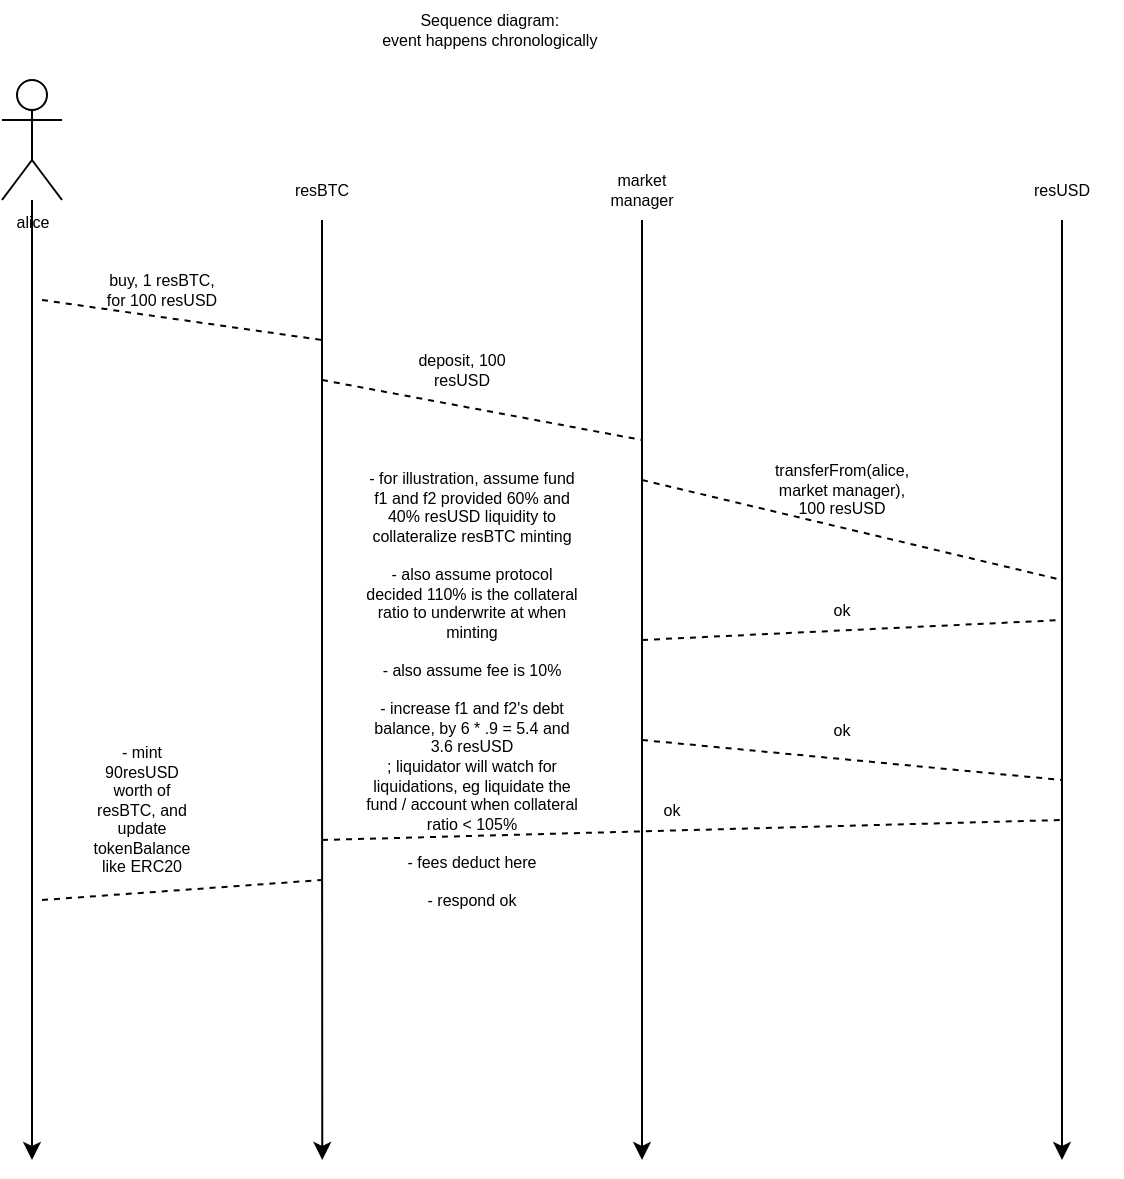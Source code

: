 <mxfile version="20.0.4" type="github">
  <diagram id="vMbXh6HkY-7oL8L6m1qp" name="Page-1">
    <mxGraphModel dx="1681" dy="661" grid="1" gridSize="10" guides="1" tooltips="1" connect="1" arrows="1" fold="1" page="1" pageScale="1" pageWidth="850" pageHeight="1100" math="0" shadow="0">
      <root>
        <mxCell id="0" />
        <mxCell id="1" parent="0" />
        <mxCell id="zR6KROI3PACEAHSPThze-28" style="edgeStyle=orthogonalEdgeStyle;rounded=0;orthogonalLoop=1;jettySize=auto;html=1;fontSize=8;fontColor=#000000;strokeColor=#000000;" parent="1" source="zR6KROI3PACEAHSPThze-18" edge="1">
          <mxGeometry relative="1" as="geometry">
            <mxPoint x="590" y="800" as="targetPoint" />
          </mxGeometry>
        </mxCell>
        <mxCell id="zR6KROI3PACEAHSPThze-18" value="resUSD" style="text;html=1;strokeColor=none;fillColor=none;align=center;verticalAlign=middle;whiteSpace=wrap;rounded=0;fontSize=8;fontColor=#000000;" parent="1" vertex="1">
          <mxGeometry x="560" y="300" width="60" height="30" as="geometry" />
        </mxCell>
        <mxCell id="zR6KROI3PACEAHSPThze-27" style="edgeStyle=orthogonalEdgeStyle;rounded=0;orthogonalLoop=1;jettySize=auto;html=1;fontSize=8;fontColor=#000000;strokeColor=#000000;" parent="1" source="zR6KROI3PACEAHSPThze-19" edge="1">
          <mxGeometry relative="1" as="geometry">
            <mxPoint x="380" y="800" as="targetPoint" />
          </mxGeometry>
        </mxCell>
        <mxCell id="zR6KROI3PACEAHSPThze-19" value="market manager" style="text;html=1;strokeColor=none;fillColor=none;align=center;verticalAlign=middle;whiteSpace=wrap;rounded=0;fontSize=8;fontColor=#000000;" parent="1" vertex="1">
          <mxGeometry x="350" y="300" width="60" height="30" as="geometry" />
        </mxCell>
        <mxCell id="zR6KROI3PACEAHSPThze-26" style="edgeStyle=orthogonalEdgeStyle;rounded=0;orthogonalLoop=1;jettySize=auto;html=1;exitX=0.5;exitY=1;exitDx=0;exitDy=0;fontSize=8;fontColor=#000000;strokeColor=#000000;" parent="1" source="zR6KROI3PACEAHSPThze-20" edge="1">
          <mxGeometry relative="1" as="geometry">
            <mxPoint x="220.143" y="800" as="targetPoint" />
          </mxGeometry>
        </mxCell>
        <mxCell id="zR6KROI3PACEAHSPThze-20" value="resBTC" style="text;html=1;strokeColor=none;fillColor=none;align=center;verticalAlign=middle;whiteSpace=wrap;rounded=0;fontSize=8;fontColor=#000000;" parent="1" vertex="1">
          <mxGeometry x="190" y="300" width="60" height="30" as="geometry" />
        </mxCell>
        <mxCell id="zR6KROI3PACEAHSPThze-25" style="edgeStyle=orthogonalEdgeStyle;rounded=0;orthogonalLoop=1;jettySize=auto;html=1;fontSize=8;fontColor=#000000;strokeColor=#000000;" parent="1" source="zR6KROI3PACEAHSPThze-21" edge="1">
          <mxGeometry relative="1" as="geometry">
            <mxPoint x="75" y="800" as="targetPoint" />
          </mxGeometry>
        </mxCell>
        <mxCell id="zR6KROI3PACEAHSPThze-21" value="alice" style="shape=umlActor;verticalLabelPosition=bottom;verticalAlign=top;html=1;outlineConnect=0;fontSize=8;fontColor=#000000;" parent="1" vertex="1">
          <mxGeometry x="60" y="260" width="30" height="60" as="geometry" />
        </mxCell>
        <mxCell id="zR6KROI3PACEAHSPThze-29" value="" style="endArrow=none;dashed=1;html=1;rounded=0;fontSize=8;fontColor=#000000;strokeColor=#000000;" parent="1" edge="1">
          <mxGeometry width="50" height="50" relative="1" as="geometry">
            <mxPoint x="80" y="370" as="sourcePoint" />
            <mxPoint x="220" y="390" as="targetPoint" />
          </mxGeometry>
        </mxCell>
        <mxCell id="zR6KROI3PACEAHSPThze-30" value="buy, 1 resBTC, for 100 resUSD" style="text;html=1;strokeColor=none;fillColor=none;align=center;verticalAlign=middle;whiteSpace=wrap;rounded=0;fontSize=8;fontColor=#000000;" parent="1" vertex="1">
          <mxGeometry x="110" y="350" width="60" height="30" as="geometry" />
        </mxCell>
        <mxCell id="zR6KROI3PACEAHSPThze-31" value="" style="endArrow=none;dashed=1;html=1;rounded=0;fontSize=8;fontColor=#000000;strokeColor=#000000;" parent="1" edge="1">
          <mxGeometry width="50" height="50" relative="1" as="geometry">
            <mxPoint x="220" y="410" as="sourcePoint" />
            <mxPoint x="380" y="440" as="targetPoint" />
          </mxGeometry>
        </mxCell>
        <mxCell id="zR6KROI3PACEAHSPThze-32" value="deposit, 100 resUSD" style="text;html=1;strokeColor=none;fillColor=none;align=center;verticalAlign=middle;whiteSpace=wrap;rounded=0;fontSize=8;fontColor=#000000;" parent="1" vertex="1">
          <mxGeometry x="260" y="390" width="60" height="30" as="geometry" />
        </mxCell>
        <mxCell id="zR6KROI3PACEAHSPThze-33" value="" style="endArrow=none;dashed=1;html=1;rounded=0;fontSize=8;fontColor=#000000;strokeColor=#000000;" parent="1" edge="1">
          <mxGeometry width="50" height="50" relative="1" as="geometry">
            <mxPoint x="380" y="460" as="sourcePoint" />
            <mxPoint x="590" y="510" as="targetPoint" />
          </mxGeometry>
        </mxCell>
        <mxCell id="zR6KROI3PACEAHSPThze-34" value="transferFrom(alice, market manager), 100 resUSD" style="text;html=1;strokeColor=none;fillColor=none;align=center;verticalAlign=middle;whiteSpace=wrap;rounded=0;fontSize=8;fontColor=#000000;" parent="1" vertex="1">
          <mxGeometry x="450" y="450" width="60" height="30" as="geometry" />
        </mxCell>
        <mxCell id="zR6KROI3PACEAHSPThze-36" value="ok" style="text;html=1;strokeColor=none;fillColor=none;align=center;verticalAlign=middle;whiteSpace=wrap;rounded=0;fontSize=8;fontColor=#000000;" parent="1" vertex="1">
          <mxGeometry x="450" y="510" width="60" height="30" as="geometry" />
        </mxCell>
        <mxCell id="zR6KROI3PACEAHSPThze-37" value="" style="endArrow=none;dashed=1;html=1;rounded=0;fontSize=8;fontColor=#000000;strokeColor=#000000;" parent="1" edge="1">
          <mxGeometry width="50" height="50" relative="1" as="geometry">
            <mxPoint x="380" y="540" as="sourcePoint" />
            <mxPoint x="590" y="530" as="targetPoint" />
          </mxGeometry>
        </mxCell>
        <mxCell id="zR6KROI3PACEAHSPThze-40" value="- for illustration, assume fund f1 and f2 provided 60% and 40% resUSD liquidity to collateralize resBTC minting&lt;br&gt;&lt;br&gt;- also assume protocol decided 110% is the collateral ratio to underwrite at when minting&lt;br&gt;&lt;br&gt;- also assume fee is 10%&lt;br&gt;&lt;br&gt;- increase f1 and f2&#39;s debt balance, by 6 * .9 = 5.4 and 3.6 resUSD&lt;br&gt;; liquidator will watch for liquidations, eg liquidate the fund / account when collateral ratio &amp;lt; 105%&lt;br&gt;&lt;br&gt;- fees deduct here&lt;br&gt;&lt;br&gt;- respond ok" style="text;html=1;strokeColor=none;fillColor=none;align=center;verticalAlign=middle;whiteSpace=wrap;rounded=0;fontSize=8;fontColor=#000000;" parent="1" vertex="1">
          <mxGeometry x="240" y="550" width="110" height="30" as="geometry" />
        </mxCell>
        <mxCell id="zR6KROI3PACEAHSPThze-42" value="" style="endArrow=none;dashed=1;html=1;rounded=0;fontSize=8;fontColor=#000000;strokeColor=#000000;" parent="1" edge="1">
          <mxGeometry width="50" height="50" relative="1" as="geometry">
            <mxPoint x="380" y="590" as="sourcePoint" />
            <mxPoint x="590" y="610" as="targetPoint" />
          </mxGeometry>
        </mxCell>
        <mxCell id="zR6KROI3PACEAHSPThze-43" value="ok" style="text;html=1;strokeColor=none;fillColor=none;align=center;verticalAlign=middle;whiteSpace=wrap;rounded=0;fontSize=8;fontColor=#000000;" parent="1" vertex="1">
          <mxGeometry x="450" y="570" width="60" height="30" as="geometry" />
        </mxCell>
        <mxCell id="zR6KROI3PACEAHSPThze-44" value="" style="endArrow=none;dashed=1;html=1;rounded=0;fontSize=8;fontColor=#000000;strokeColor=#000000;" parent="1" edge="1">
          <mxGeometry width="50" height="50" relative="1" as="geometry">
            <mxPoint x="220" y="640" as="sourcePoint" />
            <mxPoint x="590" y="630" as="targetPoint" />
          </mxGeometry>
        </mxCell>
        <mxCell id="zR6KROI3PACEAHSPThze-46" value="ok" style="text;html=1;strokeColor=none;fillColor=none;align=center;verticalAlign=middle;whiteSpace=wrap;rounded=0;fontSize=8;fontColor=#000000;" parent="1" vertex="1">
          <mxGeometry x="365" y="610" width="60" height="30" as="geometry" />
        </mxCell>
        <mxCell id="zR6KROI3PACEAHSPThze-48" value="- mint 90resUSD worth of resBTC, and update tokenBalance like ERC20" style="text;html=1;strokeColor=none;fillColor=none;align=center;verticalAlign=middle;whiteSpace=wrap;rounded=0;fontSize=8;fontColor=#000000;" parent="1" vertex="1">
          <mxGeometry x="100" y="610" width="60" height="30" as="geometry" />
        </mxCell>
        <mxCell id="zR6KROI3PACEAHSPThze-49" value="" style="endArrow=none;dashed=1;html=1;rounded=0;fontSize=8;fontColor=#000000;strokeColor=#000000;" parent="1" edge="1">
          <mxGeometry width="50" height="50" relative="1" as="geometry">
            <mxPoint x="80" y="670" as="sourcePoint" />
            <mxPoint x="220" y="660" as="targetPoint" />
          </mxGeometry>
        </mxCell>
        <mxCell id="zR6KROI3PACEAHSPThze-50" value="Sequence diagram:&amp;nbsp;&lt;br&gt;event happens chronologically&amp;nbsp;" style="text;html=1;strokeColor=none;fillColor=none;align=center;verticalAlign=middle;whiteSpace=wrap;rounded=0;fontSize=8;fontColor=#000000;" parent="1" vertex="1">
          <mxGeometry x="220" y="220" width="170" height="30" as="geometry" />
        </mxCell>
      </root>
    </mxGraphModel>
  </diagram>
</mxfile>

